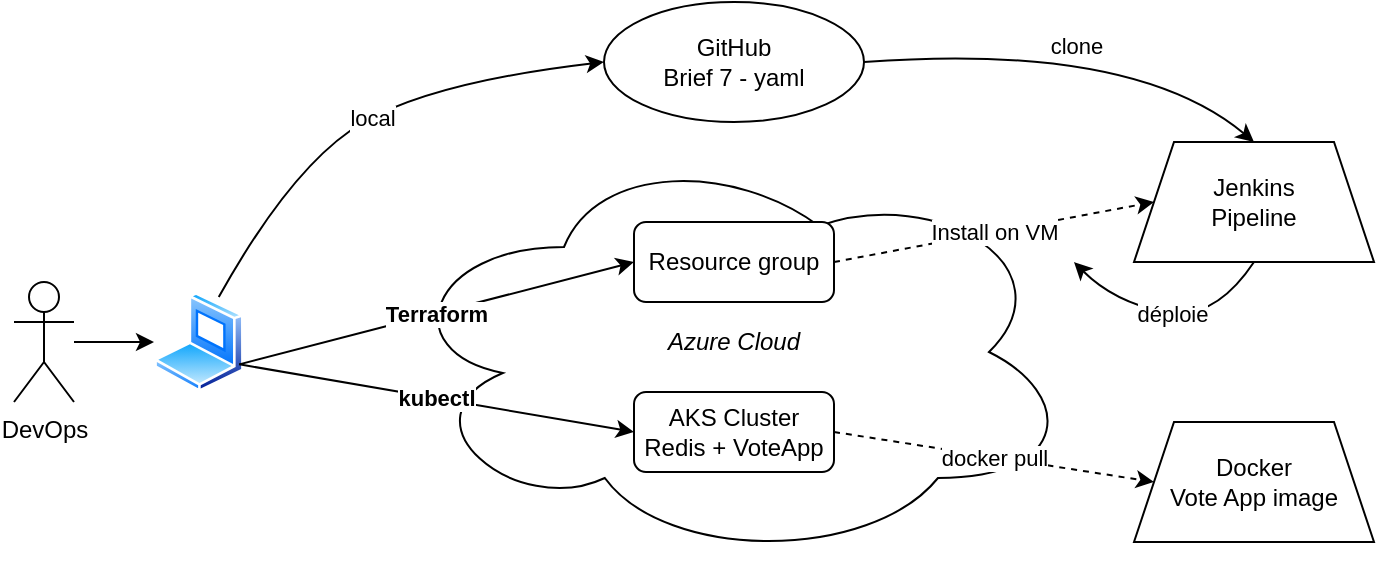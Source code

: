 <mxfile version="20.8.15" type="github">
  <diagram id="UT46QJ1jsyzQ9C0hisqK" name="Page-1">
    <mxGraphModel dx="794" dy="353" grid="1" gridSize="10" guides="1" tooltips="1" connect="1" arrows="1" fold="1" page="1" pageScale="1" pageWidth="827" pageHeight="1169" math="0" shadow="0">
      <root>
        <mxCell id="0" />
        <mxCell id="1" parent="0" />
        <mxCell id="0nAgzPy5qaXit49zQv_4-5" value="" style="edgeStyle=orthogonalEdgeStyle;rounded=0;orthogonalLoop=1;jettySize=auto;html=1;" parent="1" source="0nAgzPy5qaXit49zQv_4-1" target="0nAgzPy5qaXit49zQv_4-3" edge="1">
          <mxGeometry relative="1" as="geometry" />
        </mxCell>
        <mxCell id="0nAgzPy5qaXit49zQv_4-1" value="DevOps" style="shape=umlActor;verticalLabelPosition=bottom;verticalAlign=top;html=1;outlineConnect=0;" parent="1" vertex="1">
          <mxGeometry x="20" y="170" width="30" height="60" as="geometry" />
        </mxCell>
        <mxCell id="0nAgzPy5qaXit49zQv_4-3" value="" style="aspect=fixed;perimeter=ellipsePerimeter;html=1;align=center;shadow=0;dashed=0;spacingTop=3;image;image=img/lib/active_directory/laptop_client.svg;" parent="1" vertex="1">
          <mxGeometry x="90" y="175" width="45" height="50" as="geometry" />
        </mxCell>
        <mxCell id="0nAgzPy5qaXit49zQv_4-8" value="" style="ellipse;shape=cloud;whiteSpace=wrap;html=1;" parent="1" vertex="1">
          <mxGeometry x="210" y="100" width="340" height="210" as="geometry" />
        </mxCell>
        <mxCell id="0nAgzPy5qaXit49zQv_4-9" value="Resource group" style="rounded=1;whiteSpace=wrap;html=1;" parent="1" vertex="1">
          <mxGeometry x="330" y="140" width="100" height="40" as="geometry" />
        </mxCell>
        <mxCell id="0nAgzPy5qaXit49zQv_4-10" value="&lt;div&gt;AKS Cluster&lt;/div&gt;&lt;div&gt;Redis + VoteApp&lt;br&gt;&lt;/div&gt;" style="rounded=1;whiteSpace=wrap;html=1;" parent="1" vertex="1">
          <mxGeometry x="330" y="225" width="100" height="40" as="geometry" />
        </mxCell>
        <mxCell id="0nAgzPy5qaXit49zQv_4-13" value="&lt;div&gt;Docker&lt;/div&gt;&lt;div&gt;Vote App image&lt;br&gt;&lt;/div&gt;" style="shape=trapezoid;perimeter=trapezoidPerimeter;whiteSpace=wrap;html=1;fixedSize=1;" parent="1" vertex="1">
          <mxGeometry x="580" y="240" width="120" height="60" as="geometry" />
        </mxCell>
        <mxCell id="0nAgzPy5qaXit49zQv_4-15" value="Terraform" style="endArrow=classic;html=1;rounded=0;exitX=1;exitY=0.75;exitDx=0;exitDy=0;entryX=0;entryY=0.5;entryDx=0;entryDy=0;fontStyle=1" parent="1" source="0nAgzPy5qaXit49zQv_4-3" target="0nAgzPy5qaXit49zQv_4-9" edge="1">
          <mxGeometry width="50" height="50" relative="1" as="geometry">
            <mxPoint x="370" y="210" as="sourcePoint" />
            <mxPoint x="420" y="160" as="targetPoint" />
          </mxGeometry>
        </mxCell>
        <mxCell id="0nAgzPy5qaXit49zQv_4-17" value="kubectl" style="endArrow=classic;html=1;rounded=0;exitX=1;exitY=0.75;exitDx=0;exitDy=0;entryX=0;entryY=0.5;entryDx=0;entryDy=0;fontStyle=1" parent="1" source="0nAgzPy5qaXit49zQv_4-3" target="0nAgzPy5qaXit49zQv_4-10" edge="1">
          <mxGeometry width="50" height="50" relative="1" as="geometry">
            <mxPoint x="370" y="210" as="sourcePoint" />
            <mxPoint x="420" y="160" as="targetPoint" />
          </mxGeometry>
        </mxCell>
        <mxCell id="0nAgzPy5qaXit49zQv_4-18" value="Azure Cloud" style="text;html=1;strokeColor=none;fillColor=none;align=center;verticalAlign=middle;whiteSpace=wrap;rounded=0;fontStyle=2" parent="1" vertex="1">
          <mxGeometry x="335" y="185" width="90" height="30" as="geometry" />
        </mxCell>
        <mxCell id="0nAgzPy5qaXit49zQv_4-19" value="docker pull" style="endArrow=classic;html=1;rounded=0;exitX=1;exitY=0.5;exitDx=0;exitDy=0;dashed=1;entryX=0;entryY=0.5;entryDx=0;entryDy=0;" parent="1" source="0nAgzPy5qaXit49zQv_4-10" target="0nAgzPy5qaXit49zQv_4-13" edge="1">
          <mxGeometry width="50" height="50" relative="1" as="geometry">
            <mxPoint x="370" y="210" as="sourcePoint" />
            <mxPoint x="420" y="160" as="targetPoint" />
          </mxGeometry>
        </mxCell>
        <mxCell id="0nAgzPy5qaXit49zQv_4-20" value="&lt;div&gt;Jenkins&lt;/div&gt;&lt;div&gt;Pipeline&lt;br&gt;&lt;/div&gt;" style="shape=trapezoid;perimeter=trapezoidPerimeter;whiteSpace=wrap;html=1;fixedSize=1;" parent="1" vertex="1">
          <mxGeometry x="580" y="100" width="120" height="60" as="geometry" />
        </mxCell>
        <mxCell id="0nAgzPy5qaXit49zQv_4-21" value="Install on VM" style="endArrow=classic;html=1;rounded=0;dashed=1;exitX=1;exitY=0.5;exitDx=0;exitDy=0;entryX=0;entryY=0.5;entryDx=0;entryDy=0;" parent="1" source="0nAgzPy5qaXit49zQv_4-9" target="0nAgzPy5qaXit49zQv_4-20" edge="1">
          <mxGeometry width="50" height="50" relative="1" as="geometry">
            <mxPoint x="370" y="210" as="sourcePoint" />
            <mxPoint x="420" y="160" as="targetPoint" />
          </mxGeometry>
        </mxCell>
        <mxCell id="Q8v1M-SdDP9Jy1FPyqZS-1" value="&lt;div&gt;GitHub&lt;/div&gt;&lt;div&gt;Brief 7 - yaml&lt;br&gt;&lt;/div&gt;" style="ellipse;whiteSpace=wrap;html=1;" vertex="1" parent="1">
          <mxGeometry x="315" y="30" width="130" height="60" as="geometry" />
        </mxCell>
        <mxCell id="Q8v1M-SdDP9Jy1FPyqZS-3" value="local" style="curved=1;endArrow=classic;html=1;rounded=0;entryX=0;entryY=0.5;entryDx=0;entryDy=0;exitX=0.75;exitY=0;exitDx=0;exitDy=0;" edge="1" parent="1" source="0nAgzPy5qaXit49zQv_4-3" target="Q8v1M-SdDP9Jy1FPyqZS-1">
          <mxGeometry width="50" height="50" relative="1" as="geometry">
            <mxPoint x="380" y="200" as="sourcePoint" />
            <mxPoint x="430" y="150" as="targetPoint" />
            <Array as="points">
              <mxPoint x="160" y="110" />
              <mxPoint x="230" y="70" />
            </Array>
          </mxGeometry>
        </mxCell>
        <mxCell id="Q8v1M-SdDP9Jy1FPyqZS-5" value="clone" style="curved=1;endArrow=classic;html=1;rounded=0;exitX=1;exitY=0.5;exitDx=0;exitDy=0;entryX=0.5;entryY=0;entryDx=0;entryDy=0;" edge="1" parent="1" source="Q8v1M-SdDP9Jy1FPyqZS-1" target="0nAgzPy5qaXit49zQv_4-20">
          <mxGeometry width="50" height="50" relative="1" as="geometry">
            <mxPoint x="380" y="200" as="sourcePoint" />
            <mxPoint x="430" y="150" as="targetPoint" />
            <Array as="points">
              <mxPoint x="580" y="50" />
            </Array>
          </mxGeometry>
        </mxCell>
        <mxCell id="Q8v1M-SdDP9Jy1FPyqZS-7" value="déploie" style="curved=1;endArrow=classic;html=1;rounded=0;exitX=0.5;exitY=1;exitDx=0;exitDy=0;" edge="1" parent="1" source="0nAgzPy5qaXit49zQv_4-20">
          <mxGeometry width="50" height="50" relative="1" as="geometry">
            <mxPoint x="380" y="240" as="sourcePoint" />
            <mxPoint x="550" y="160" as="targetPoint" />
            <Array as="points">
              <mxPoint x="620" y="190" />
              <mxPoint x="570" y="180" />
            </Array>
          </mxGeometry>
        </mxCell>
      </root>
    </mxGraphModel>
  </diagram>
</mxfile>
